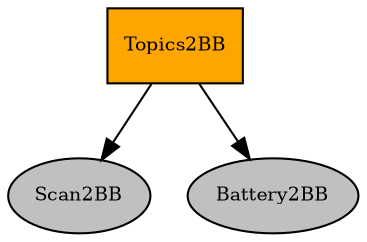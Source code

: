 digraph pastafarianism {
graph [fontname="times-roman"];
node [fontname="times-roman"];
edge [fontname="times-roman"];
Topics2BB [label=Topics2BB, shape=box, style=filled, fillcolor=orange, fontsize=9, fontcolor=black];
Scan2BB [label=Scan2BB, shape=ellipse, style=filled, fillcolor=gray, fontsize=9, fontcolor=black];
Topics2BB -> Scan2BB;
Battery2BB [label=Battery2BB, shape=ellipse, style=filled, fillcolor=gray, fontsize=9, fontcolor=black];
Topics2BB -> Battery2BB;
}
